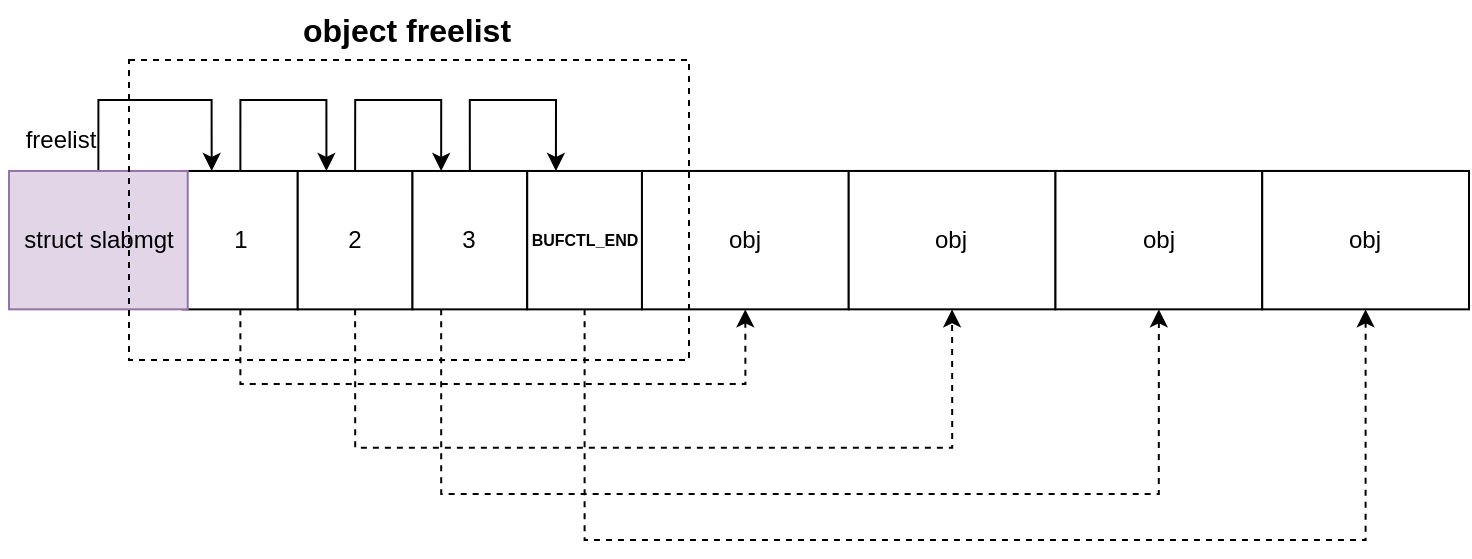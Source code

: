 <mxfile version="21.2.8" type="device">
  <diagram name="第 1 页" id="iAU3yH5nO_GJqzfUaLiA">
    <mxGraphModel dx="1120" dy="753" grid="1" gridSize="10" guides="1" tooltips="1" connect="1" arrows="1" fold="1" page="1" pageScale="1" pageWidth="827" pageHeight="1169" math="0" shadow="0">
      <root>
        <mxCell id="0" />
        <mxCell id="1" parent="0" />
        <mxCell id="iztKYh4bMdh9Oh8WnDP4-22" style="edgeStyle=orthogonalEdgeStyle;rounded=0;orthogonalLoop=1;jettySize=auto;html=1;exitX=0.5;exitY=1;exitDx=0;exitDy=0;entryX=0.5;entryY=1;entryDx=0;entryDy=0;dashed=1;" parent="1" source="iztKYh4bMdh9Oh8WnDP4-5" target="iztKYh4bMdh9Oh8WnDP4-18" edge="1">
          <mxGeometry relative="1" as="geometry">
            <Array as="points">
              <mxPoint x="162.5" y="262" />
              <mxPoint x="414.5" y="262" />
            </Array>
          </mxGeometry>
        </mxCell>
        <mxCell id="iztKYh4bMdh9Oh8WnDP4-5" value="1" style="rounded=0;whiteSpace=wrap;html=1;shadow=0;container=0;" parent="1" vertex="1">
          <mxGeometry x="133.5" y="155.484" width="57.371" height="69.194" as="geometry" />
        </mxCell>
        <mxCell id="iztKYh4bMdh9Oh8WnDP4-6" value="2" style="rounded=0;whiteSpace=wrap;html=1;shadow=0;container=0;" parent="1" vertex="1">
          <mxGeometry x="190.871" y="155.484" width="57.371" height="69.194" as="geometry" />
        </mxCell>
        <mxCell id="iztKYh4bMdh9Oh8WnDP4-24" style="edgeStyle=orthogonalEdgeStyle;rounded=0;orthogonalLoop=1;jettySize=auto;html=1;exitX=0.5;exitY=1;exitDx=0;exitDy=0;entryX=0.5;entryY=1;entryDx=0;entryDy=0;dashed=1;" parent="1" source="iztKYh4bMdh9Oh8WnDP4-6" target="iztKYh4bMdh9Oh8WnDP4-19" edge="1">
          <mxGeometry relative="1" as="geometry">
            <Array as="points">
              <mxPoint x="313.096" y="293.871" />
              <mxPoint x="482.713" y="293.871" />
            </Array>
          </mxGeometry>
        </mxCell>
        <mxCell id="iztKYh4bMdh9Oh8WnDP4-28" style="edgeStyle=orthogonalEdgeStyle;rounded=0;orthogonalLoop=1;jettySize=auto;html=1;exitX=0.5;exitY=0;exitDx=0;exitDy=0;entryX=0.25;entryY=0;entryDx=0;entryDy=0;" parent="1" source="iztKYh4bMdh9Oh8WnDP4-5" target="iztKYh4bMdh9Oh8WnDP4-6" edge="1">
          <mxGeometry relative="1" as="geometry">
            <Array as="points">
              <mxPoint x="162.185" y="120" />
              <mxPoint x="205.213" y="120" />
            </Array>
          </mxGeometry>
        </mxCell>
        <mxCell id="iztKYh4bMdh9Oh8WnDP4-15" value="3" style="rounded=0;whiteSpace=wrap;html=1;shadow=0;container=0;" parent="1" vertex="1">
          <mxGeometry x="248.242" y="155.484" width="57.371" height="69.194" as="geometry" />
        </mxCell>
        <mxCell id="iztKYh4bMdh9Oh8WnDP4-25" style="edgeStyle=orthogonalEdgeStyle;rounded=0;orthogonalLoop=1;jettySize=auto;html=1;exitX=0.25;exitY=1;exitDx=0;exitDy=0;entryX=0.5;entryY=1;entryDx=0;entryDy=0;dashed=1;" parent="1" source="iztKYh4bMdh9Oh8WnDP4-15" target="iztKYh4bMdh9Oh8WnDP4-20" edge="1">
          <mxGeometry relative="1" as="geometry">
            <Array as="points">
              <mxPoint x="329.06" y="316.935" />
              <mxPoint x="562.534" y="316.935" />
            </Array>
          </mxGeometry>
        </mxCell>
        <mxCell id="iztKYh4bMdh9Oh8WnDP4-31" style="edgeStyle=orthogonalEdgeStyle;rounded=0;orthogonalLoop=1;jettySize=auto;html=1;exitX=0.5;exitY=0;exitDx=0;exitDy=0;entryX=0.25;entryY=0;entryDx=0;entryDy=0;" parent="1" source="iztKYh4bMdh9Oh8WnDP4-6" target="iztKYh4bMdh9Oh8WnDP4-15" edge="1">
          <mxGeometry relative="1" as="geometry">
            <Array as="points">
              <mxPoint x="219.556" y="120" />
              <mxPoint x="262.584" y="120" />
            </Array>
          </mxGeometry>
        </mxCell>
        <mxCell id="iztKYh4bMdh9Oh8WnDP4-16" value="&lt;p style=&quot;line-height: 120%;&quot;&gt;&lt;font size=&quot;1&quot; style=&quot;&quot;&gt;&lt;b style=&quot;font-size: 8px;&quot;&gt;BUFCTL_END&lt;/b&gt;&lt;/font&gt;&lt;/p&gt;" style="rounded=0;whiteSpace=wrap;html=1;shadow=0;container=0;" parent="1" vertex="1">
          <mxGeometry x="305.612" y="155.484" width="57.371" height="69.194" as="geometry" />
        </mxCell>
        <mxCell id="iztKYh4bMdh9Oh8WnDP4-32" style="edgeStyle=orthogonalEdgeStyle;rounded=0;orthogonalLoop=1;jettySize=auto;html=1;exitX=0.5;exitY=0;exitDx=0;exitDy=0;entryX=0.25;entryY=0;entryDx=0;entryDy=0;" parent="1" source="iztKYh4bMdh9Oh8WnDP4-15" target="iztKYh4bMdh9Oh8WnDP4-16" edge="1">
          <mxGeometry relative="1" as="geometry">
            <Array as="points">
              <mxPoint x="276.927" y="120" />
              <mxPoint x="319.955" y="120" />
            </Array>
          </mxGeometry>
        </mxCell>
        <mxCell id="iztKYh4bMdh9Oh8WnDP4-26" style="edgeStyle=orthogonalEdgeStyle;rounded=0;orthogonalLoop=1;jettySize=auto;html=1;exitX=0.5;exitY=1;exitDx=0;exitDy=0;entryX=0.5;entryY=1;entryDx=0;entryDy=0;dashed=1;" parent="1" source="iztKYh4bMdh9Oh8WnDP4-16" target="iztKYh4bMdh9Oh8WnDP4-21" edge="1">
          <mxGeometry relative="1" as="geometry">
            <Array as="points">
              <mxPoint x="353.006" y="340" />
              <mxPoint x="642.354" y="340" />
            </Array>
          </mxGeometry>
        </mxCell>
        <mxCell id="iztKYh4bMdh9Oh8WnDP4-18" value="obj" style="rounded=0;whiteSpace=wrap;html=1;shadow=0;movable=1;resizable=1;rotatable=1;deletable=1;editable=1;locked=0;connectable=1;container=0;" parent="1" vertex="1">
          <mxGeometry x="362.98" y="155.48" width="103.38" height="69.19" as="geometry" />
        </mxCell>
        <mxCell id="iztKYh4bMdh9Oh8WnDP4-19" value="obj" style="rounded=0;whiteSpace=wrap;html=1;shadow=0;movable=1;resizable=1;rotatable=1;deletable=1;editable=1;locked=0;connectable=1;container=0;" parent="1" vertex="1">
          <mxGeometry x="466.36" y="155.48" width="103.38" height="69.19" as="geometry" />
        </mxCell>
        <mxCell id="iztKYh4bMdh9Oh8WnDP4-20" value="obj" style="rounded=0;whiteSpace=wrap;html=1;shadow=0;movable=1;resizable=1;rotatable=1;deletable=1;editable=1;locked=0;connectable=1;container=0;" parent="1" vertex="1">
          <mxGeometry x="569.74" y="155.48" width="103.38" height="69.19" as="geometry" />
        </mxCell>
        <mxCell id="iztKYh4bMdh9Oh8WnDP4-21" value="obj" style="rounded=0;whiteSpace=wrap;html=1;shadow=0;movable=1;resizable=1;rotatable=1;deletable=1;editable=1;locked=0;connectable=1;container=0;" parent="1" vertex="1">
          <mxGeometry x="673.12" y="155.48" width="103.38" height="69.19" as="geometry" />
        </mxCell>
        <mxCell id="iztKYh4bMdh9Oh8WnDP4-45" style="edgeStyle=orthogonalEdgeStyle;rounded=0;orthogonalLoop=1;jettySize=auto;html=1;exitX=0.5;exitY=0;exitDx=0;exitDy=0;entryX=0.25;entryY=0;entryDx=0;entryDy=0;" parent="1" source="iztKYh4bMdh9Oh8WnDP4-43" target="iztKYh4bMdh9Oh8WnDP4-5" edge="1">
          <mxGeometry relative="1" as="geometry">
            <Array as="points">
              <mxPoint x="91.5" y="120" />
              <mxPoint x="147.5" y="120" />
            </Array>
          </mxGeometry>
        </mxCell>
        <mxCell id="iztKYh4bMdh9Oh8WnDP4-43" value="struct slabmgt" style="rounded=0;whiteSpace=wrap;html=1;shadow=0;container=0;fillColor=#e1d5e7;strokeColor=#9673a6;" parent="1" vertex="1">
          <mxGeometry x="46.5" y="155.48" width="89.37" height="69.19" as="geometry" />
        </mxCell>
        <mxCell id="iztKYh4bMdh9Oh8WnDP4-46" value="freelist" style="text;html=1;align=center;verticalAlign=middle;resizable=0;points=[];autosize=1;strokeColor=none;fillColor=none;" parent="1" vertex="1">
          <mxGeometry x="42" y="125.48" width="60" height="30" as="geometry" />
        </mxCell>
        <mxCell id="iztKYh4bMdh9Oh8WnDP4-84" value="&lt;b&gt;&lt;font style=&quot;font-size: 16px;&quot;&gt;object freelist&lt;/font&gt;&lt;/b&gt;" style="text;html=1;align=center;verticalAlign=middle;resizable=0;points=[];autosize=1;strokeColor=none;fillColor=none;" parent="1" vertex="1">
          <mxGeometry x="179.5" y="70" width="130" height="30" as="geometry" />
        </mxCell>
        <mxCell id="iztKYh4bMdh9Oh8WnDP4-83" value="" style="rounded=0;labelBackgroundColor=none;fontFamily=宋体;fillColor=none;dashed=1;" parent="1" vertex="1">
          <mxGeometry x="106.5" y="100" width="280" height="150" as="geometry" />
        </mxCell>
      </root>
    </mxGraphModel>
  </diagram>
</mxfile>
